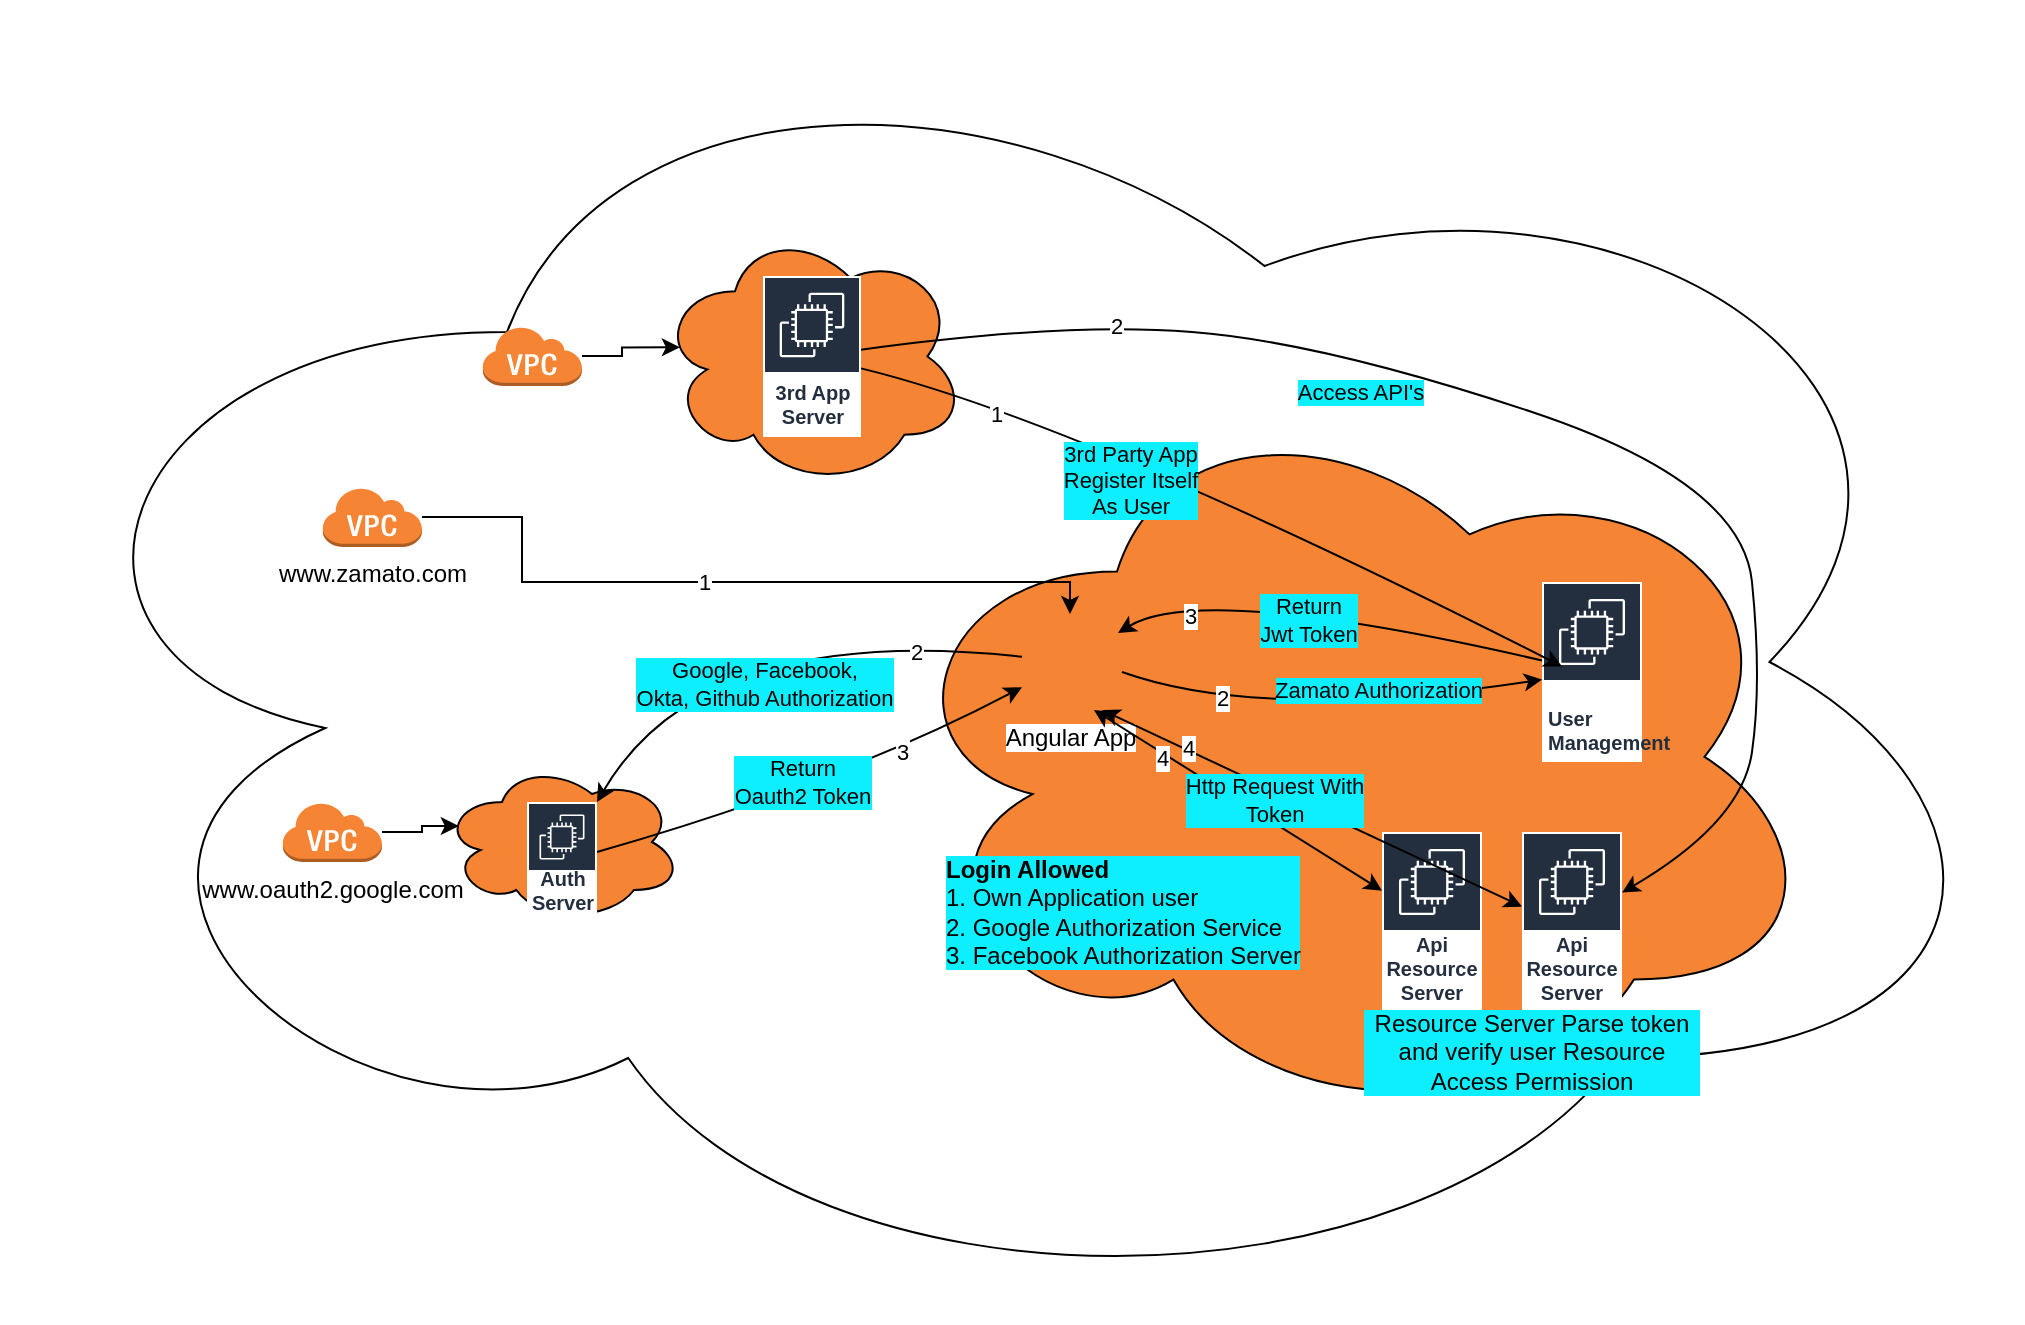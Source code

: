 <mxfile version="16.2.4" type="github">
  <diagram id="rvYDP2rO8PoKNCCjEPp4" name="Page-1">
    <mxGraphModel dx="1632" dy="1536" grid="1" gridSize="10" guides="1" tooltips="1" connect="1" arrows="1" fold="1" page="1" pageScale="1" pageWidth="850" pageHeight="1100" math="0" shadow="0">
      <root>
        <mxCell id="0" />
        <mxCell id="1" parent="0" />
        <mxCell id="1SazOjbdH0pZ6iAJVFHq-1" value="" style="ellipse;shape=cloud;whiteSpace=wrap;html=1;" vertex="1" parent="1">
          <mxGeometry x="-30" y="-90" width="1010" height="660" as="geometry" />
        </mxCell>
        <mxCell id="1SazOjbdH0pZ6iAJVFHq-8" value="" style="edgeStyle=orthogonalEdgeStyle;rounded=0;orthogonalLoop=1;jettySize=auto;html=1;entryX=0.07;entryY=0.4;entryDx=0;entryDy=0;entryPerimeter=0;" edge="1" parent="1" source="1SazOjbdH0pZ6iAJVFHq-3" target="1SazOjbdH0pZ6iAJVFHq-7">
          <mxGeometry relative="1" as="geometry" />
        </mxCell>
        <mxCell id="1SazOjbdH0pZ6iAJVFHq-3" value="www.oauth2.google.com" style="outlineConnect=0;dashed=0;verticalLabelPosition=bottom;verticalAlign=top;align=center;html=1;shape=mxgraph.aws3.virtual_private_cloud;fillColor=#F58534;gradientColor=none;" vertex="1" parent="1">
          <mxGeometry x="110" y="310" width="50" height="30" as="geometry" />
        </mxCell>
        <mxCell id="1SazOjbdH0pZ6iAJVFHq-16" value="" style="edgeStyle=orthogonalEdgeStyle;rounded=0;orthogonalLoop=1;jettySize=auto;html=1;entryX=0.071;entryY=0.465;entryDx=0;entryDy=0;entryPerimeter=0;" edge="1" parent="1" source="1SazOjbdH0pZ6iAJVFHq-4" target="1SazOjbdH0pZ6iAJVFHq-14">
          <mxGeometry relative="1" as="geometry" />
        </mxCell>
        <mxCell id="1SazOjbdH0pZ6iAJVFHq-4" value="" style="outlineConnect=0;dashed=0;verticalLabelPosition=bottom;verticalAlign=top;align=center;html=1;shape=mxgraph.aws3.virtual_private_cloud;fillColor=#F58534;gradientColor=none;" vertex="1" parent="1">
          <mxGeometry x="210" y="71.98" width="50" height="30" as="geometry" />
        </mxCell>
        <mxCell id="1SazOjbdH0pZ6iAJVFHq-7" value="" style="ellipse;shape=cloud;whiteSpace=wrap;html=1;verticalAlign=top;fillColor=#F58534;dashed=0;gradientColor=none;" vertex="1" parent="1">
          <mxGeometry x="190" y="290" width="120" height="80" as="geometry" />
        </mxCell>
        <mxCell id="1SazOjbdH0pZ6iAJVFHq-5" value="Auth Server" style="sketch=0;outlineConnect=0;fontColor=#232F3E;gradientColor=none;strokeColor=#ffffff;fillColor=#232F3E;dashed=0;verticalLabelPosition=middle;verticalAlign=bottom;align=center;html=1;whiteSpace=wrap;fontSize=10;fontStyle=1;spacing=3;shape=mxgraph.aws4.productIcon;prIcon=mxgraph.aws4.ec2;" vertex="1" parent="1">
          <mxGeometry x="232.5" y="310" width="35" height="60" as="geometry" />
        </mxCell>
        <mxCell id="1SazOjbdH0pZ6iAJVFHq-14" value="" style="ellipse;shape=cloud;whiteSpace=wrap;html=1;verticalAlign=top;fillColor=#F58534;dashed=0;gradientColor=none;" vertex="1" parent="1">
          <mxGeometry x="298" y="21.98" width="154" height="130.5" as="geometry" />
        </mxCell>
        <mxCell id="1SazOjbdH0pZ6iAJVFHq-15" value="3rd App Server" style="sketch=0;outlineConnect=0;fontColor=#232F3E;gradientColor=none;strokeColor=#ffffff;fillColor=#232F3E;dashed=0;verticalLabelPosition=middle;verticalAlign=bottom;align=center;html=1;whiteSpace=wrap;fontSize=10;fontStyle=1;spacing=3;shape=mxgraph.aws4.productIcon;prIcon=mxgraph.aws4.ec2;" vertex="1" parent="1">
          <mxGeometry x="350.5" y="46.98" width="49" height="80.5" as="geometry" />
        </mxCell>
        <mxCell id="1SazOjbdH0pZ6iAJVFHq-21" value="" style="ellipse;shape=cloud;whiteSpace=wrap;html=1;verticalAlign=top;fillColor=#F58534;dashed=0;gradientColor=none;" vertex="1" parent="1">
          <mxGeometry x="410" y="101.98" width="470" height="371" as="geometry" />
        </mxCell>
        <mxCell id="1SazOjbdH0pZ6iAJVFHq-10" value="Angular App" style="shape=image;html=1;verticalAlign=top;verticalLabelPosition=bottom;labelBackgroundColor=#ffffff;imageAspect=0;aspect=fixed;image=https://cdn2.iconfinder.com/data/icons/whcompare-isometric-web-hosting-servers/50/connected-globe-128.png" vertex="1" parent="1">
          <mxGeometry x="480" y="216" width="48" height="48" as="geometry" />
        </mxCell>
        <mxCell id="1SazOjbdH0pZ6iAJVFHq-11" value="Api Resource Server" style="sketch=0;outlineConnect=0;fontColor=#232F3E;gradientColor=none;strokeColor=#ffffff;fillColor=#232F3E;dashed=0;verticalLabelPosition=middle;verticalAlign=bottom;align=center;html=1;whiteSpace=wrap;fontSize=10;fontStyle=1;spacing=3;shape=mxgraph.aws4.productIcon;prIcon=mxgraph.aws4.ec2;" vertex="1" parent="1">
          <mxGeometry x="660" y="325" width="50" height="90" as="geometry" />
        </mxCell>
        <mxCell id="1SazOjbdH0pZ6iAJVFHq-22" value="User&amp;nbsp;&lt;br&gt;Management" style="sketch=0;outlineConnect=0;fontColor=#232F3E;gradientColor=none;strokeColor=#ffffff;fillColor=#232F3E;dashed=0;verticalLabelPosition=middle;verticalAlign=bottom;align=left;html=1;whiteSpace=wrap;fontSize=10;fontStyle=1;spacing=3;shape=mxgraph.aws4.productIcon;prIcon=mxgraph.aws4.ec2;" vertex="1" parent="1">
          <mxGeometry x="740" y="200" width="50" height="90" as="geometry" />
        </mxCell>
        <mxCell id="1SazOjbdH0pZ6iAJVFHq-41" style="edgeStyle=orthogonalEdgeStyle;rounded=0;orthogonalLoop=1;jettySize=auto;html=1;" edge="1" parent="1" source="1SazOjbdH0pZ6iAJVFHq-23" target="1SazOjbdH0pZ6iAJVFHq-10">
          <mxGeometry relative="1" as="geometry">
            <Array as="points">
              <mxPoint x="230" y="168" />
              <mxPoint x="230" y="200" />
              <mxPoint x="504" y="200" />
            </Array>
          </mxGeometry>
        </mxCell>
        <mxCell id="1SazOjbdH0pZ6iAJVFHq-65" value="1" style="edgeLabel;html=1;align=center;verticalAlign=middle;resizable=0;points=[];" vertex="1" connectable="0" parent="1SazOjbdH0pZ6iAJVFHq-41">
          <mxGeometry x="-0.072" relative="1" as="geometry">
            <mxPoint as="offset" />
          </mxGeometry>
        </mxCell>
        <mxCell id="1SazOjbdH0pZ6iAJVFHq-23" value="www.zamato.com" style="outlineConnect=0;dashed=0;verticalLabelPosition=bottom;verticalAlign=top;align=center;html=1;shape=mxgraph.aws3.virtual_private_cloud;fillColor=#F58534;gradientColor=none;" vertex="1" parent="1">
          <mxGeometry x="130" y="152.48" width="50" height="30" as="geometry" />
        </mxCell>
        <mxCell id="1SazOjbdH0pZ6iAJVFHq-31" value="Api Resource Server" style="sketch=0;outlineConnect=0;fontColor=#232F3E;gradientColor=none;strokeColor=#ffffff;fillColor=#232F3E;dashed=0;verticalLabelPosition=middle;verticalAlign=bottom;align=center;html=1;whiteSpace=wrap;fontSize=10;fontStyle=1;spacing=3;shape=mxgraph.aws4.productIcon;prIcon=mxgraph.aws4.ec2;" vertex="1" parent="1">
          <mxGeometry x="730" y="325" width="50" height="90" as="geometry" />
        </mxCell>
        <mxCell id="1SazOjbdH0pZ6iAJVFHq-38" value="" style="curved=1;endArrow=classic;html=1;rounded=0;" edge="1" parent="1" source="1SazOjbdH0pZ6iAJVFHq-15" target="1SazOjbdH0pZ6iAJVFHq-31">
          <mxGeometry width="50" height="50" relative="1" as="geometry">
            <mxPoint x="460" y="330" as="sourcePoint" />
            <mxPoint x="510" y="280" as="targetPoint" />
            <Array as="points">
              <mxPoint x="500" y="70" />
              <mxPoint x="630" y="80" />
              <mxPoint x="840" y="150" />
              <mxPoint x="850" y="250" />
              <mxPoint x="840" y="320" />
            </Array>
          </mxGeometry>
        </mxCell>
        <mxCell id="1SazOjbdH0pZ6iAJVFHq-39" value="Access API&#39;s" style="edgeLabel;html=1;align=center;verticalAlign=middle;resizable=0;points=[];labelBackgroundColor=#0DEFFF;" vertex="1" connectable="0" parent="1SazOjbdH0pZ6iAJVFHq-38">
          <mxGeometry x="-0.295" y="-13" relative="1" as="geometry">
            <mxPoint x="11" y="8" as="offset" />
          </mxGeometry>
        </mxCell>
        <mxCell id="1SazOjbdH0pZ6iAJVFHq-72" value="2" style="edgeLabel;html=1;align=center;verticalAlign=middle;resizable=0;points=[];" vertex="1" connectable="0" parent="1SazOjbdH0pZ6iAJVFHq-38">
          <mxGeometry x="-0.629" y="-6" relative="1" as="geometry">
            <mxPoint y="-6" as="offset" />
          </mxGeometry>
        </mxCell>
        <mxCell id="1SazOjbdH0pZ6iAJVFHq-42" value="&lt;b&gt;Login Allowed&lt;/b&gt;&lt;br&gt;1. Own Application user&lt;br&gt;2. Google Authorization Service&amp;nbsp;&lt;br&gt;3. Facebook Authorization Server" style="text;html=1;strokeColor=none;fillColor=none;align=left;verticalAlign=middle;whiteSpace=wrap;rounded=0;labelBackgroundColor=#0DEFFF;" vertex="1" parent="1">
          <mxGeometry x="440" y="350" width="190" height="30" as="geometry" />
        </mxCell>
        <mxCell id="1SazOjbdH0pZ6iAJVFHq-43" value="" style="curved=1;endArrow=classic;html=1;rounded=0;" edge="1" parent="1" source="1SazOjbdH0pZ6iAJVFHq-10" target="1SazOjbdH0pZ6iAJVFHq-5">
          <mxGeometry width="50" height="50" relative="1" as="geometry">
            <mxPoint x="450" y="240" as="sourcePoint" />
            <mxPoint x="500" y="190" as="targetPoint" />
            <Array as="points">
              <mxPoint x="320" y="220" />
            </Array>
          </mxGeometry>
        </mxCell>
        <mxCell id="1SazOjbdH0pZ6iAJVFHq-44" value="Google, Facebook, &lt;br&gt;Okta, Github Authorization" style="edgeLabel;html=1;align=center;verticalAlign=middle;resizable=0;points=[];labelBackgroundColor=#0DEFFF;" vertex="1" connectable="0" parent="1SazOjbdH0pZ6iAJVFHq-43">
          <mxGeometry x="0.256" y="13" relative="1" as="geometry">
            <mxPoint x="22" y="19" as="offset" />
          </mxGeometry>
        </mxCell>
        <mxCell id="1SazOjbdH0pZ6iAJVFHq-66" value="2" style="edgeLabel;html=1;align=center;verticalAlign=middle;resizable=0;points=[];" vertex="1" connectable="0" parent="1SazOjbdH0pZ6iAJVFHq-43">
          <mxGeometry x="-0.595" y="3" relative="1" as="geometry">
            <mxPoint as="offset" />
          </mxGeometry>
        </mxCell>
        <mxCell id="1SazOjbdH0pZ6iAJVFHq-45" value="" style="curved=1;endArrow=classic;html=1;rounded=0;" edge="1" parent="1" target="1SazOjbdH0pZ6iAJVFHq-22">
          <mxGeometry width="50" height="50" relative="1" as="geometry">
            <mxPoint x="530" y="245" as="sourcePoint" />
            <mxPoint x="490" y="160" as="targetPoint" />
            <Array as="points">
              <mxPoint x="600" y="270" />
            </Array>
          </mxGeometry>
        </mxCell>
        <mxCell id="1SazOjbdH0pZ6iAJVFHq-46" value="&lt;span style=&quot;&quot;&gt;Zamato Authorization&lt;/span&gt;" style="edgeLabel;html=1;align=center;verticalAlign=middle;resizable=0;points=[];labelBackgroundColor=#0DEFFF;" vertex="1" connectable="0" parent="1SazOjbdH0pZ6iAJVFHq-45">
          <mxGeometry x="0.242" relative="1" as="geometry">
            <mxPoint x="-1" y="-7" as="offset" />
          </mxGeometry>
        </mxCell>
        <mxCell id="1SazOjbdH0pZ6iAJVFHq-67" value="2" style="edgeLabel;html=1;align=center;verticalAlign=middle;resizable=0;points=[];" vertex="1" connectable="0" parent="1SazOjbdH0pZ6iAJVFHq-45">
          <mxGeometry x="-0.533" y="6" relative="1" as="geometry">
            <mxPoint y="1" as="offset" />
          </mxGeometry>
        </mxCell>
        <mxCell id="1SazOjbdH0pZ6iAJVFHq-48" value="" style="curved=1;endArrow=classic;html=1;rounded=0;" edge="1" parent="1" source="1SazOjbdH0pZ6iAJVFHq-22" target="1SazOjbdH0pZ6iAJVFHq-10">
          <mxGeometry width="50" height="50" relative="1" as="geometry">
            <mxPoint x="450" y="240" as="sourcePoint" />
            <mxPoint x="500" y="190" as="targetPoint" />
            <Array as="points">
              <mxPoint x="570" y="200" />
            </Array>
          </mxGeometry>
        </mxCell>
        <mxCell id="1SazOjbdH0pZ6iAJVFHq-49" value="Return &lt;br&gt;Jwt Token" style="edgeLabel;html=1;align=center;verticalAlign=middle;resizable=0;points=[];labelBackgroundColor=#0DEFFF;" vertex="1" connectable="0" parent="1SazOjbdH0pZ6iAJVFHq-48">
          <mxGeometry x="-0.377" relative="1" as="geometry">
            <mxPoint x="-50" y="-5" as="offset" />
          </mxGeometry>
        </mxCell>
        <mxCell id="1SazOjbdH0pZ6iAJVFHq-69" value="3" style="edgeLabel;html=1;align=center;verticalAlign=middle;resizable=0;points=[];" vertex="1" connectable="0" parent="1SazOjbdH0pZ6iAJVFHq-48">
          <mxGeometry x="0.677" y="10" relative="1" as="geometry">
            <mxPoint y="1" as="offset" />
          </mxGeometry>
        </mxCell>
        <mxCell id="1SazOjbdH0pZ6iAJVFHq-50" value="" style="curved=1;endArrow=classic;html=1;rounded=0;" edge="1" parent="1" source="1SazOjbdH0pZ6iAJVFHq-5" target="1SazOjbdH0pZ6iAJVFHq-10">
          <mxGeometry width="50" height="50" relative="1" as="geometry">
            <mxPoint x="450" y="230" as="sourcePoint" />
            <mxPoint x="500" y="180" as="targetPoint" />
            <Array as="points">
              <mxPoint x="390" y="300" />
            </Array>
          </mxGeometry>
        </mxCell>
        <mxCell id="1SazOjbdH0pZ6iAJVFHq-51" value="Return&lt;br&gt;Oauth2 Token" style="edgeLabel;html=1;align=center;verticalAlign=middle;resizable=0;points=[];labelBackgroundColor=#0DEFFF;" vertex="1" connectable="0" parent="1SazOjbdH0pZ6iAJVFHq-50">
          <mxGeometry x="-0.158" y="1" relative="1" as="geometry">
            <mxPoint x="10" y="-8" as="offset" />
          </mxGeometry>
        </mxCell>
        <mxCell id="1SazOjbdH0pZ6iAJVFHq-68" value="3" style="edgeLabel;html=1;align=center;verticalAlign=middle;resizable=0;points=[];" vertex="1" connectable="0" parent="1SazOjbdH0pZ6iAJVFHq-50">
          <mxGeometry x="0.401" relative="1" as="geometry">
            <mxPoint as="offset" />
          </mxGeometry>
        </mxCell>
        <mxCell id="1SazOjbdH0pZ6iAJVFHq-57" value="" style="endArrow=classic;startArrow=classic;html=1;rounded=0;exitX=0.75;exitY=1;exitDx=0;exitDy=0;" edge="1" parent="1" source="1SazOjbdH0pZ6iAJVFHq-10" target="1SazOjbdH0pZ6iAJVFHq-11">
          <mxGeometry width="50" height="50" relative="1" as="geometry">
            <mxPoint x="460" y="260" as="sourcePoint" />
            <mxPoint x="510" y="210" as="targetPoint" />
          </mxGeometry>
        </mxCell>
        <mxCell id="1SazOjbdH0pZ6iAJVFHq-70" value="4" style="edgeLabel;html=1;align=center;verticalAlign=middle;resizable=0;points=[];" vertex="1" connectable="0" parent="1SazOjbdH0pZ6iAJVFHq-57">
          <mxGeometry x="-0.51" y="-2" relative="1" as="geometry">
            <mxPoint as="offset" />
          </mxGeometry>
        </mxCell>
        <mxCell id="1SazOjbdH0pZ6iAJVFHq-58" value="" style="endArrow=classic;startArrow=classic;html=1;rounded=0;" edge="1" parent="1">
          <mxGeometry width="50" height="50" relative="1" as="geometry">
            <mxPoint x="520" y="264" as="sourcePoint" />
            <mxPoint x="730" y="362.298" as="targetPoint" />
          </mxGeometry>
        </mxCell>
        <mxCell id="1SazOjbdH0pZ6iAJVFHq-59" value="Http Request With&lt;br&gt;Token" style="edgeLabel;html=1;align=center;verticalAlign=middle;resizable=0;points=[];labelBackgroundColor=#0DEFFF;" vertex="1" connectable="0" parent="1SazOjbdH0pZ6iAJVFHq-58">
          <mxGeometry x="-0.163" y="-4" relative="1" as="geometry">
            <mxPoint as="offset" />
          </mxGeometry>
        </mxCell>
        <mxCell id="1SazOjbdH0pZ6iAJVFHq-71" value="4" style="edgeLabel;html=1;align=center;verticalAlign=middle;resizable=0;points=[];" vertex="1" connectable="0" parent="1SazOjbdH0pZ6iAJVFHq-58">
          <mxGeometry x="-0.59" y="1" relative="1" as="geometry">
            <mxPoint x="-1" as="offset" />
          </mxGeometry>
        </mxCell>
        <mxCell id="1SazOjbdH0pZ6iAJVFHq-61" value="Resource Server Parse token and verify user Resource Access Permission" style="text;html=1;strokeColor=none;fillColor=none;align=center;verticalAlign=middle;whiteSpace=wrap;rounded=0;labelBackgroundColor=#0DEFFF;" vertex="1" parent="1">
          <mxGeometry x="650" y="420" width="170" height="30" as="geometry" />
        </mxCell>
        <mxCell id="1SazOjbdH0pZ6iAJVFHq-73" value="" style="curved=1;endArrow=classic;html=1;rounded=0;" edge="1" parent="1" source="1SazOjbdH0pZ6iAJVFHq-15">
          <mxGeometry width="50" height="50" relative="1" as="geometry">
            <mxPoint x="409.5" y="101.693" as="sourcePoint" />
            <mxPoint x="750" y="242.264" as="targetPoint" />
            <Array as="points">
              <mxPoint x="510" y="120" />
            </Array>
          </mxGeometry>
        </mxCell>
        <mxCell id="1SazOjbdH0pZ6iAJVFHq-74" value="&lt;span style=&quot;&quot;&gt;3rd Party App &lt;br&gt;Register Itself&lt;br&gt;As User&lt;/span&gt;" style="edgeLabel;html=1;align=center;verticalAlign=middle;resizable=0;points=[];labelBackgroundColor=#0DEFFF;" vertex="1" connectable="0" parent="1SazOjbdH0pZ6iAJVFHq-73">
          <mxGeometry x="-0.295" y="-13" relative="1" as="geometry">
            <mxPoint x="11" y="8" as="offset" />
          </mxGeometry>
        </mxCell>
        <mxCell id="1SazOjbdH0pZ6iAJVFHq-75" value="1" style="edgeLabel;html=1;align=center;verticalAlign=middle;resizable=0;points=[];" vertex="1" connectable="0" parent="1SazOjbdH0pZ6iAJVFHq-73">
          <mxGeometry x="-0.629" y="-6" relative="1" as="geometry">
            <mxPoint as="offset" />
          </mxGeometry>
        </mxCell>
      </root>
    </mxGraphModel>
  </diagram>
</mxfile>
